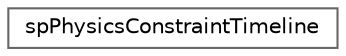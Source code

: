 digraph "类继承关系图"
{
 // LATEX_PDF_SIZE
  bgcolor="transparent";
  edge [fontname=Helvetica,fontsize=10,labelfontname=Helvetica,labelfontsize=10];
  node [fontname=Helvetica,fontsize=10,shape=box,height=0.2,width=0.4];
  rankdir="LR";
  Node0 [id="Node000000",label="spPhysicsConstraintTimeline",height=0.2,width=0.4,color="grey40", fillcolor="white", style="filled",URL="$structsp_physics_constraint_timeline.html",tooltip=" "];
}
